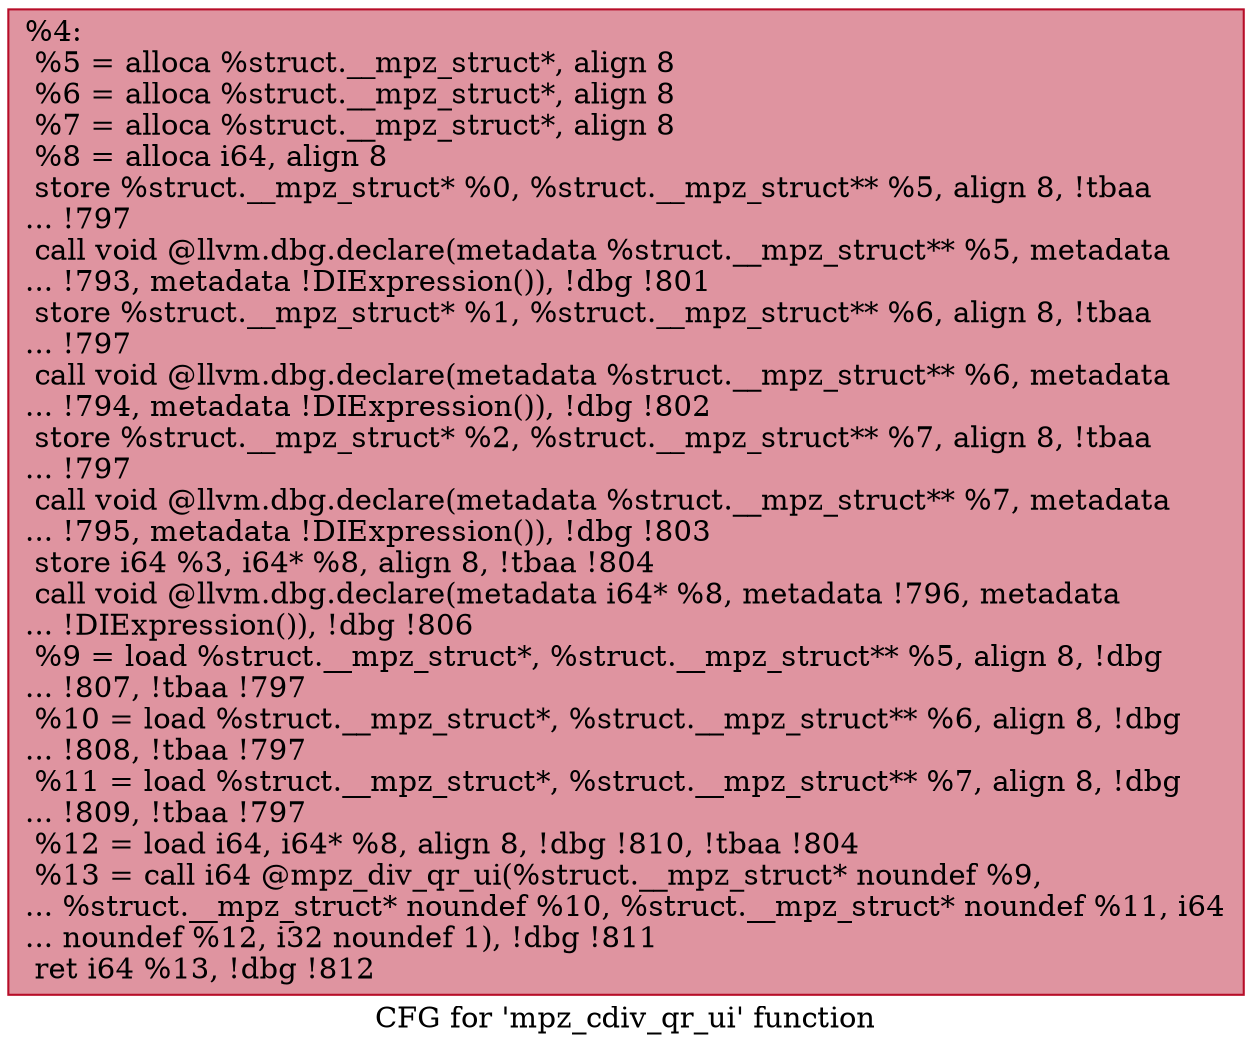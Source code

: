 digraph "CFG for 'mpz_cdiv_qr_ui' function" {
	label="CFG for 'mpz_cdiv_qr_ui' function";

	Node0x276dc40 [shape=record,color="#b70d28ff", style=filled, fillcolor="#b70d2870",label="{%4:\l  %5 = alloca %struct.__mpz_struct*, align 8\l  %6 = alloca %struct.__mpz_struct*, align 8\l  %7 = alloca %struct.__mpz_struct*, align 8\l  %8 = alloca i64, align 8\l  store %struct.__mpz_struct* %0, %struct.__mpz_struct** %5, align 8, !tbaa\l... !797\l  call void @llvm.dbg.declare(metadata %struct.__mpz_struct** %5, metadata\l... !793, metadata !DIExpression()), !dbg !801\l  store %struct.__mpz_struct* %1, %struct.__mpz_struct** %6, align 8, !tbaa\l... !797\l  call void @llvm.dbg.declare(metadata %struct.__mpz_struct** %6, metadata\l... !794, metadata !DIExpression()), !dbg !802\l  store %struct.__mpz_struct* %2, %struct.__mpz_struct** %7, align 8, !tbaa\l... !797\l  call void @llvm.dbg.declare(metadata %struct.__mpz_struct** %7, metadata\l... !795, metadata !DIExpression()), !dbg !803\l  store i64 %3, i64* %8, align 8, !tbaa !804\l  call void @llvm.dbg.declare(metadata i64* %8, metadata !796, metadata\l... !DIExpression()), !dbg !806\l  %9 = load %struct.__mpz_struct*, %struct.__mpz_struct** %5, align 8, !dbg\l... !807, !tbaa !797\l  %10 = load %struct.__mpz_struct*, %struct.__mpz_struct** %6, align 8, !dbg\l... !808, !tbaa !797\l  %11 = load %struct.__mpz_struct*, %struct.__mpz_struct** %7, align 8, !dbg\l... !809, !tbaa !797\l  %12 = load i64, i64* %8, align 8, !dbg !810, !tbaa !804\l  %13 = call i64 @mpz_div_qr_ui(%struct.__mpz_struct* noundef %9,\l... %struct.__mpz_struct* noundef %10, %struct.__mpz_struct* noundef %11, i64\l... noundef %12, i32 noundef 1), !dbg !811\l  ret i64 %13, !dbg !812\l}"];
}
